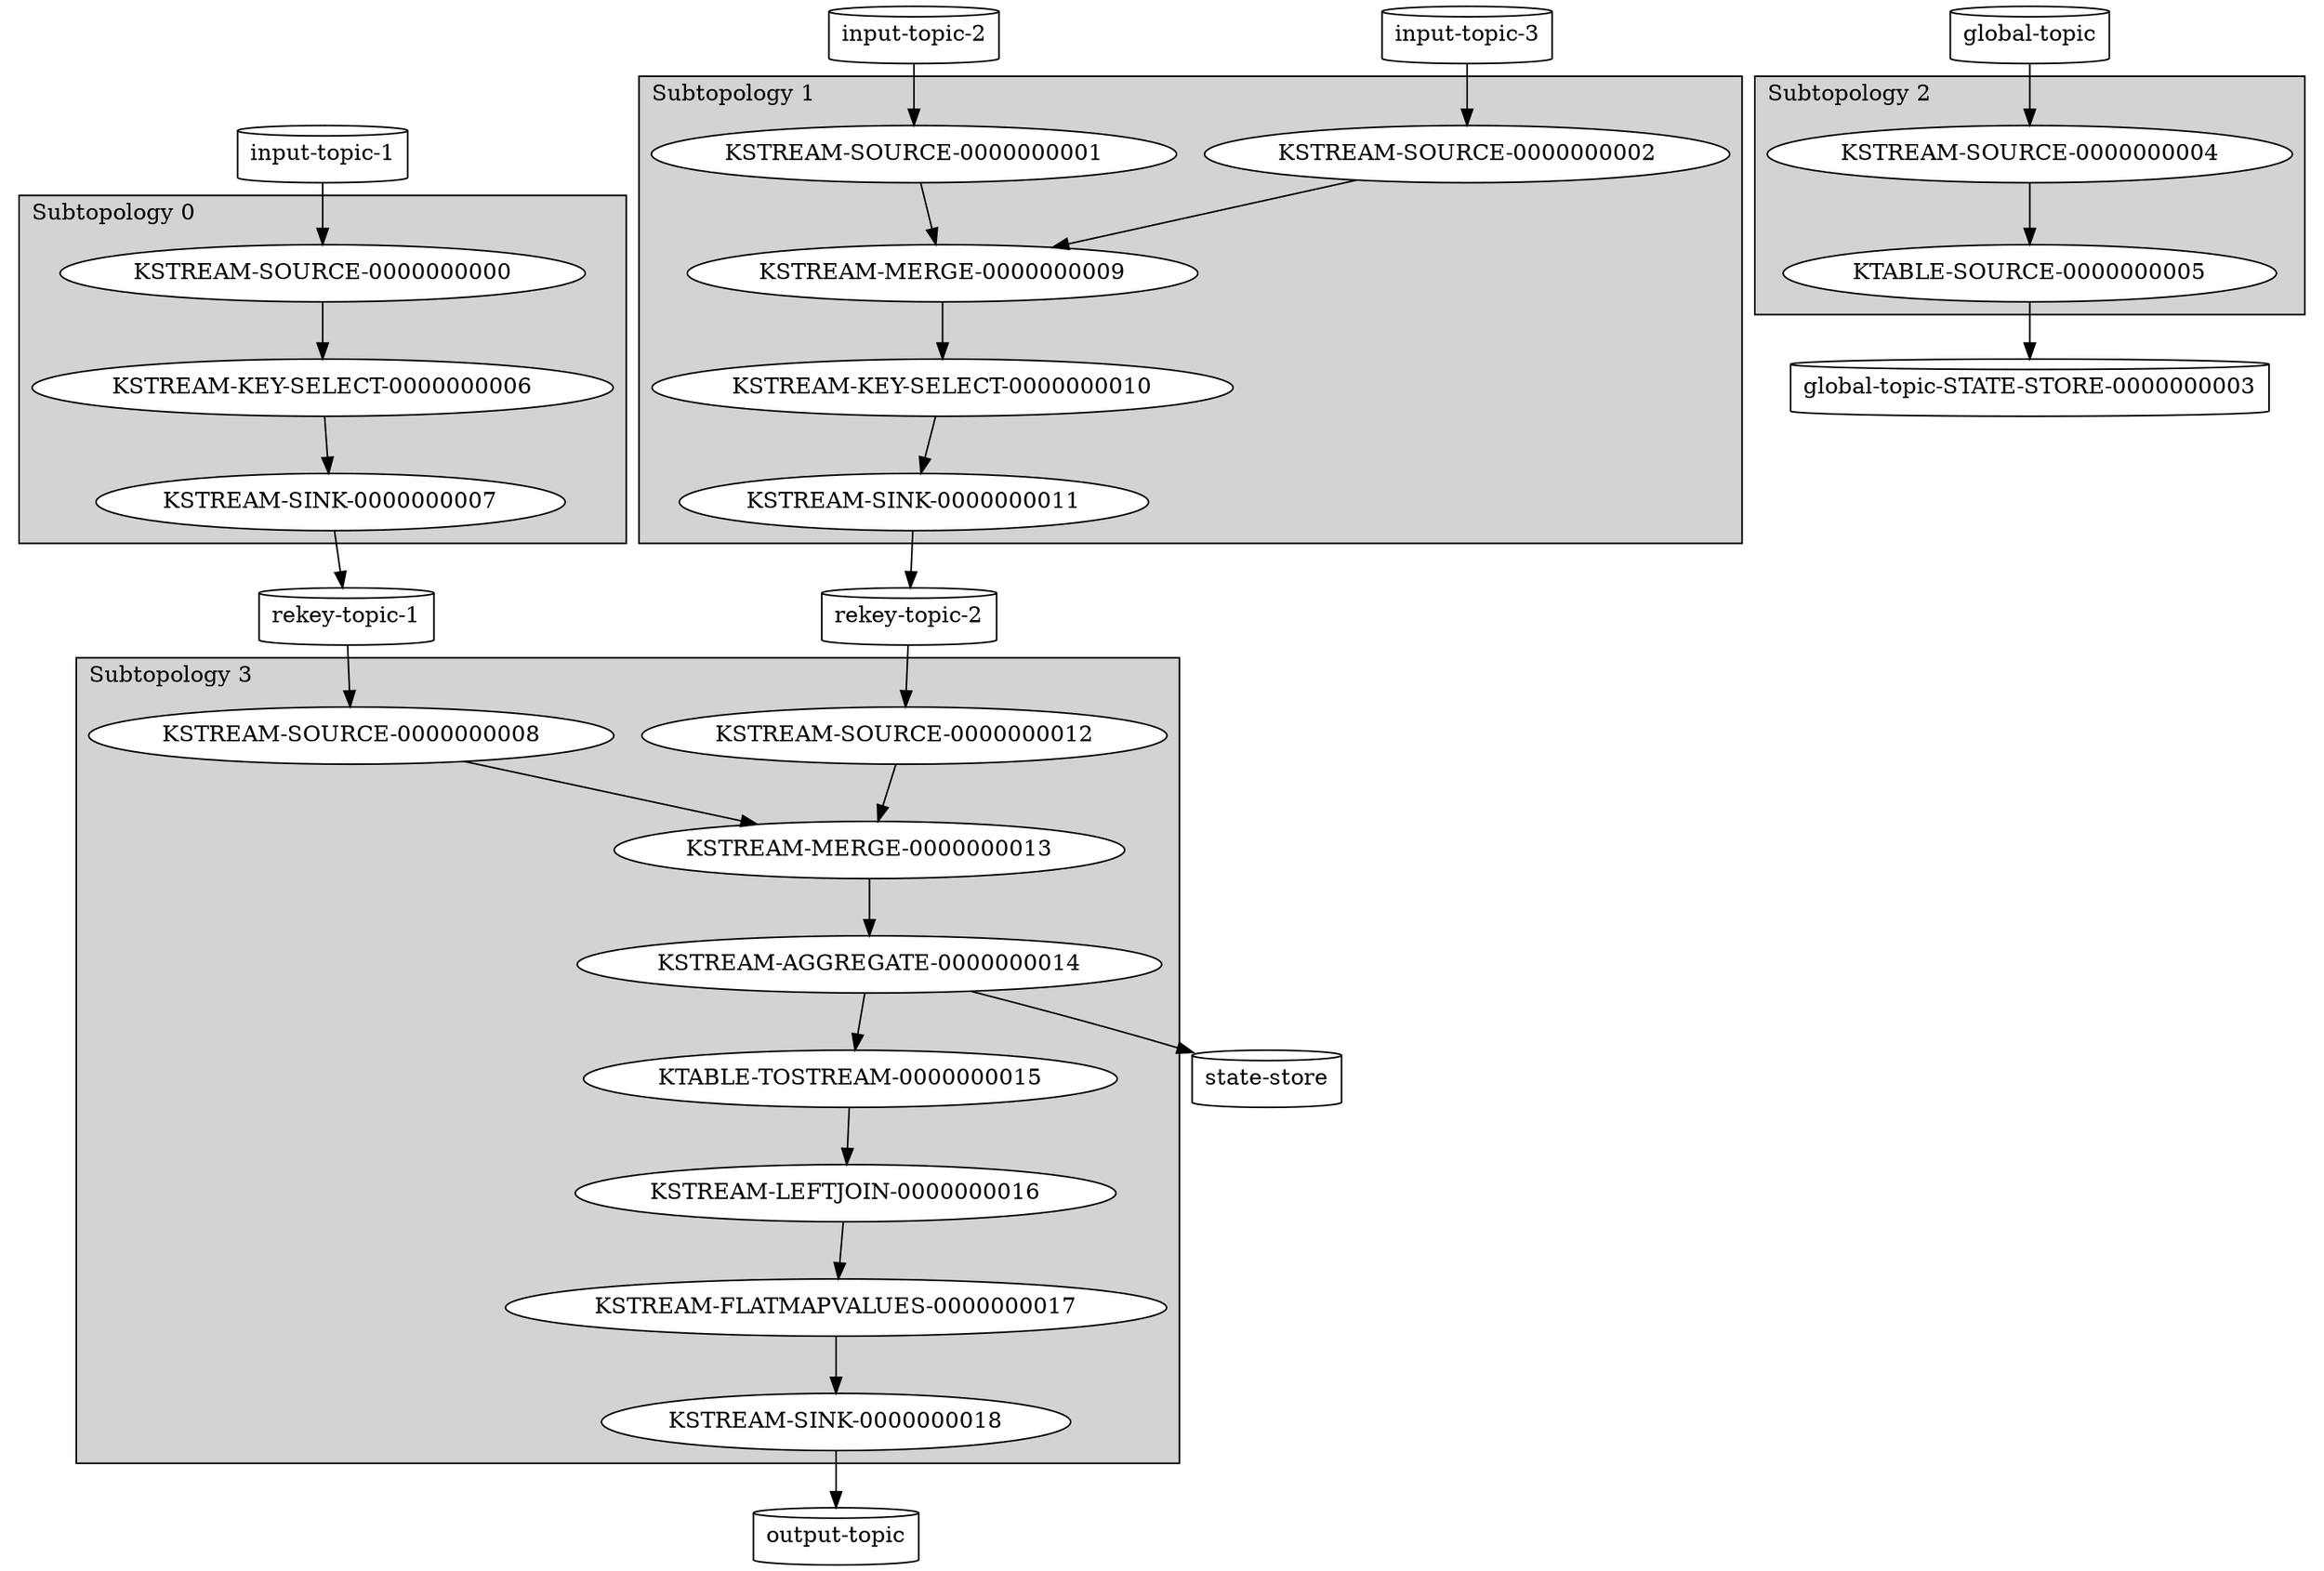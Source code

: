 digraph "kafka-streams-topology" {
"input-topic-1" ["shape"="cylinder"]
"input-topic-2" ["shape"="cylinder"]
"input-topic-3" ["shape"="cylinder"]
"rekey-topic-1" ["shape"="cylinder"]
"rekey-topic-2" ["shape"="cylinder"]
"output-topic" ["shape"="cylinder"]
"state-store" ["shape"="cylinder"]
"global-topic" ["shape"="cylinder"]
"global-topic-STATE-STORE-0000000003" ["shape"="cylinder"]
subgraph "cluster_topology_0" {
graph ["style"="filled","label"="Subtopology 0","labeljust"="l"]
node ["style"="filled","fillcolor"="white"]
"KSTREAM-SOURCE-0000000000" -> "KSTREAM-KEY-SELECT-0000000006" ["arrowhead"="normal"]
"KSTREAM-KEY-SELECT-0000000006" -> "KSTREAM-SINK-0000000007" ["arrowhead"="normal"]
}
subgraph "cluster_topology_1" {
graph ["style"="filled","label"="Subtopology 1","labeljust"="l"]
node ["style"="filled","fillcolor"="white"]
"KSTREAM-SOURCE-0000000001" -> "KSTREAM-MERGE-0000000009" ["arrowhead"="normal"]
"KSTREAM-MERGE-0000000009" -> "KSTREAM-KEY-SELECT-0000000010" ["arrowhead"="normal"]
"KSTREAM-SOURCE-0000000002" -> "KSTREAM-MERGE-0000000009" ["arrowhead"="normal"]
"KSTREAM-KEY-SELECT-0000000010" -> "KSTREAM-SINK-0000000011" ["arrowhead"="normal"]
}
subgraph "cluster_topology_3" {
graph ["style"="filled","label"="Subtopology 3","labeljust"="l"]
node ["style"="filled","fillcolor"="white"]
"KSTREAM-SOURCE-0000000008" -> "KSTREAM-MERGE-0000000013" ["arrowhead"="normal"]
"KSTREAM-MERGE-0000000013" -> "KSTREAM-AGGREGATE-0000000014" ["arrowhead"="normal"]
"KSTREAM-SOURCE-0000000012" -> "KSTREAM-MERGE-0000000013" ["arrowhead"="normal"]
"KSTREAM-AGGREGATE-0000000014" -> "KTABLE-TOSTREAM-0000000015" ["arrowhead"="normal"]
"KTABLE-TOSTREAM-0000000015" -> "KSTREAM-LEFTJOIN-0000000016" ["arrowhead"="normal"]
"KSTREAM-LEFTJOIN-0000000016" -> "KSTREAM-FLATMAPVALUES-0000000017" ["arrowhead"="normal"]
"KSTREAM-FLATMAPVALUES-0000000017" -> "KSTREAM-SINK-0000000018" ["arrowhead"="normal"]
}
subgraph "cluster_topology_2" {
graph ["style"="filled","label"="Subtopology 2","labeljust"="l"]
node ["style"="filled","fillcolor"="white"]
"KSTREAM-SOURCE-0000000004" -> "KTABLE-SOURCE-0000000005" ["arrowhead"="normal"]
}
"input-topic-1" -> "KSTREAM-SOURCE-0000000000" ["arrowhead"="normal"]
"input-topic-2" -> "KSTREAM-SOURCE-0000000001" ["arrowhead"="normal"]
"input-topic-3" -> "KSTREAM-SOURCE-0000000002" ["arrowhead"="normal"]
"rekey-topic-1" -> "KSTREAM-SOURCE-0000000008" ["arrowhead"="normal"]
"rekey-topic-2" -> "KSTREAM-SOURCE-0000000012" ["arrowhead"="normal"]
"KSTREAM-SINK-0000000007" -> "rekey-topic-1" ["arrowhead"="normal"]
"KSTREAM-SINK-0000000011" -> "rekey-topic-2" ["arrowhead"="normal"]
"KSTREAM-SINK-0000000018" -> "output-topic" ["arrowhead"="normal"]
"KSTREAM-AGGREGATE-0000000014" -> "state-store" ["arrowhead"="normal"]
"global-topic" -> "KSTREAM-SOURCE-0000000004" ["arrowhead"="normal"]
"KTABLE-SOURCE-0000000005" -> "global-topic-STATE-STORE-0000000003" ["arrowhead"="normal"]
}